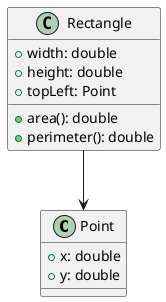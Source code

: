 @startuml rectangle

class Point {
  + x: double
  + y: double
}

class Rectangle {
  + width: double
  + height: double
  + topLeft: Point
  + area(): double
  + perimeter(): double
}

Rectangle --> Point

@enduml

